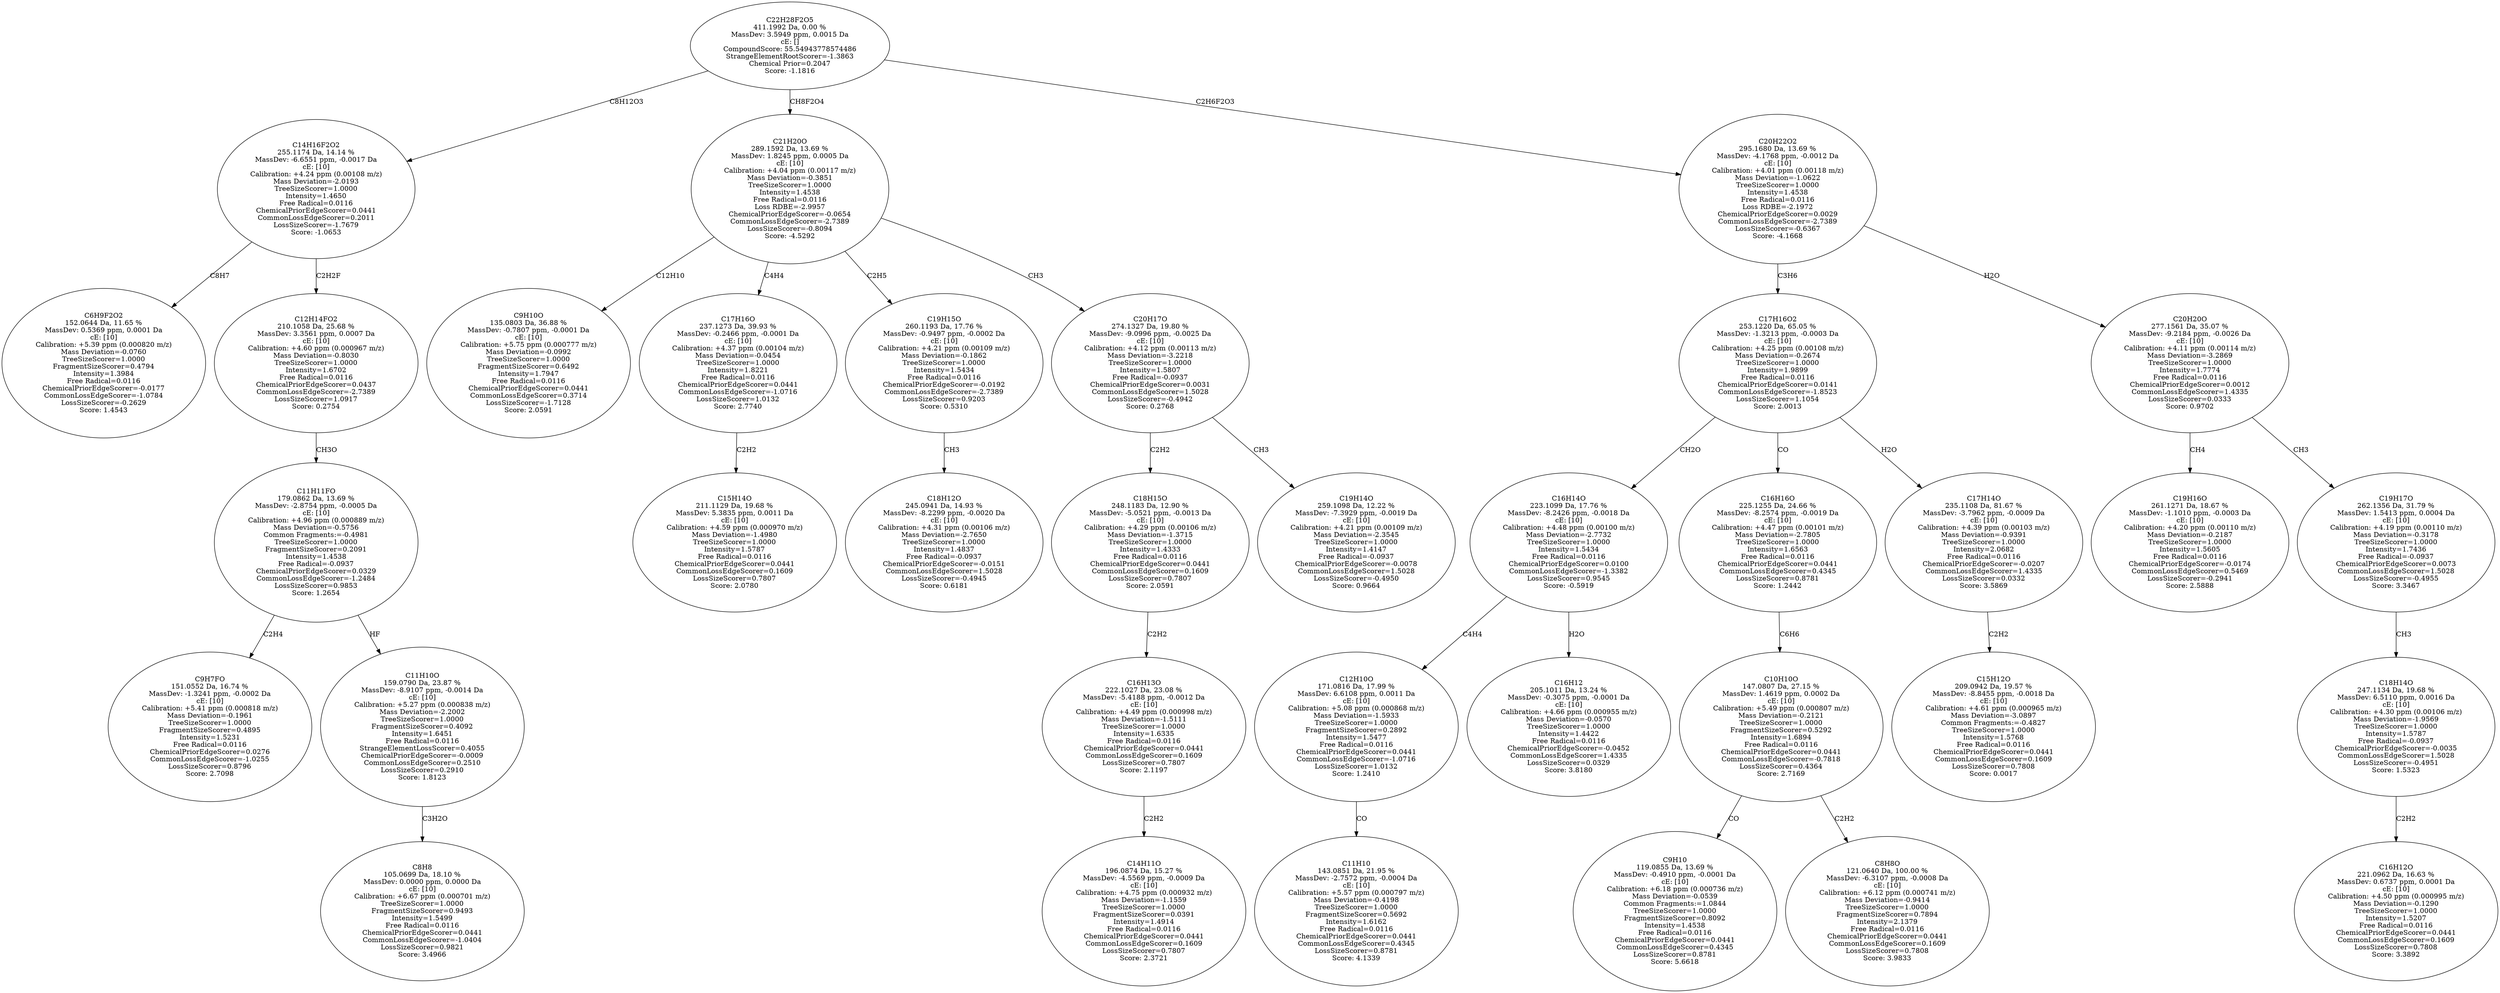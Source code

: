 strict digraph {
v1 [label="C6H9F2O2\n152.0644 Da, 11.65 %\nMassDev: 0.5369 ppm, 0.0001 Da\ncE: [10]\nCalibration: +5.39 ppm (0.000820 m/z)\nMass Deviation=-0.0760\nTreeSizeScorer=1.0000\nFragmentSizeScorer=0.4794\nIntensity=1.3984\nFree Radical=0.0116\nChemicalPriorEdgeScorer=-0.0177\nCommonLossEdgeScorer=-1.0784\nLossSizeScorer=-0.2629\nScore: 1.4543"];
v2 [label="C9H7FO\n151.0552 Da, 16.74 %\nMassDev: -1.3241 ppm, -0.0002 Da\ncE: [10]\nCalibration: +5.41 ppm (0.000818 m/z)\nMass Deviation=-0.1961\nTreeSizeScorer=1.0000\nFragmentSizeScorer=0.4895\nIntensity=1.5231\nFree Radical=0.0116\nChemicalPriorEdgeScorer=0.0276\nCommonLossEdgeScorer=-1.0255\nLossSizeScorer=0.8796\nScore: 2.7098"];
v3 [label="C8H8\n105.0699 Da, 18.10 %\nMassDev: 0.0000 ppm, 0.0000 Da\ncE: [10]\nCalibration: +6.67 ppm (0.000701 m/z)\nTreeSizeScorer=1.0000\nFragmentSizeScorer=0.9493\nIntensity=1.5499\nFree Radical=0.0116\nChemicalPriorEdgeScorer=0.0441\nCommonLossEdgeScorer=-1.0404\nLossSizeScorer=0.9821\nScore: 3.4966"];
v4 [label="C11H10O\n159.0790 Da, 23.87 %\nMassDev: -8.9107 ppm, -0.0014 Da\ncE: [10]\nCalibration: +5.27 ppm (0.000838 m/z)\nMass Deviation=-2.2002\nTreeSizeScorer=1.0000\nFragmentSizeScorer=0.4092\nIntensity=1.6451\nFree Radical=0.0116\nStrangeElementLossScorer=0.4055\nChemicalPriorEdgeScorer=-0.0009\nCommonLossEdgeScorer=0.2510\nLossSizeScorer=0.2910\nScore: 1.8123"];
v5 [label="C11H11FO\n179.0862 Da, 13.69 %\nMassDev: -2.8754 ppm, -0.0005 Da\ncE: [10]\nCalibration: +4.96 ppm (0.000889 m/z)\nMass Deviation=-0.5756\nCommon Fragments:=-0.4981\nTreeSizeScorer=1.0000\nFragmentSizeScorer=0.2091\nIntensity=1.4538\nFree Radical=-0.0937\nChemicalPriorEdgeScorer=0.0329\nCommonLossEdgeScorer=-1.2484\nLossSizeScorer=0.9853\nScore: 1.2654"];
v6 [label="C12H14FO2\n210.1058 Da, 25.68 %\nMassDev: 3.3561 ppm, 0.0007 Da\ncE: [10]\nCalibration: +4.60 ppm (0.000967 m/z)\nMass Deviation=-0.8030\nTreeSizeScorer=1.0000\nIntensity=1.6702\nFree Radical=0.0116\nChemicalPriorEdgeScorer=0.0437\nCommonLossEdgeScorer=-2.7389\nLossSizeScorer=1.0917\nScore: 0.2754"];
v7 [label="C14H16F2O2\n255.1174 Da, 14.14 %\nMassDev: -6.6551 ppm, -0.0017 Da\ncE: [10]\nCalibration: +4.24 ppm (0.00108 m/z)\nMass Deviation=-2.0193\nTreeSizeScorer=1.0000\nIntensity=1.4650\nFree Radical=0.0116\nChemicalPriorEdgeScorer=0.0441\nCommonLossEdgeScorer=0.2011\nLossSizeScorer=-1.7679\nScore: -1.0653"];
v8 [label="C9H10O\n135.0803 Da, 36.88 %\nMassDev: -0.7807 ppm, -0.0001 Da\ncE: [10]\nCalibration: +5.75 ppm (0.000777 m/z)\nMass Deviation=-0.0992\nTreeSizeScorer=1.0000\nFragmentSizeScorer=0.6492\nIntensity=1.7947\nFree Radical=0.0116\nChemicalPriorEdgeScorer=0.0441\nCommonLossEdgeScorer=0.3714\nLossSizeScorer=-1.7128\nScore: 2.0591"];
v9 [label="C15H14O\n211.1129 Da, 19.68 %\nMassDev: 5.3835 ppm, 0.0011 Da\ncE: [10]\nCalibration: +4.59 ppm (0.000970 m/z)\nMass Deviation=-1.4980\nTreeSizeScorer=1.0000\nIntensity=1.5787\nFree Radical=0.0116\nChemicalPriorEdgeScorer=0.0441\nCommonLossEdgeScorer=0.1609\nLossSizeScorer=0.7807\nScore: 2.0780"];
v10 [label="C17H16O\n237.1273 Da, 39.93 %\nMassDev: -0.2466 ppm, -0.0001 Da\ncE: [10]\nCalibration: +4.37 ppm (0.00104 m/z)\nMass Deviation=-0.0454\nTreeSizeScorer=1.0000\nIntensity=1.8221\nFree Radical=0.0116\nChemicalPriorEdgeScorer=0.0441\nCommonLossEdgeScorer=-1.0716\nLossSizeScorer=1.0132\nScore: 2.7740"];
v11 [label="C18H12O\n245.0941 Da, 14.93 %\nMassDev: -8.2299 ppm, -0.0020 Da\ncE: [10]\nCalibration: +4.31 ppm (0.00106 m/z)\nMass Deviation=-2.7650\nTreeSizeScorer=1.0000\nIntensity=1.4837\nFree Radical=-0.0937\nChemicalPriorEdgeScorer=-0.0151\nCommonLossEdgeScorer=1.5028\nLossSizeScorer=-0.4945\nScore: 0.6181"];
v12 [label="C19H15O\n260.1193 Da, 17.76 %\nMassDev: -0.9497 ppm, -0.0002 Da\ncE: [10]\nCalibration: +4.21 ppm (0.00109 m/z)\nMass Deviation=-0.1862\nTreeSizeScorer=1.0000\nIntensity=1.5434\nFree Radical=0.0116\nChemicalPriorEdgeScorer=-0.0192\nCommonLossEdgeScorer=-2.7389\nLossSizeScorer=0.9203\nScore: 0.5310"];
v13 [label="C14H11O\n196.0874 Da, 15.27 %\nMassDev: -4.5569 ppm, -0.0009 Da\ncE: [10]\nCalibration: +4.75 ppm (0.000932 m/z)\nMass Deviation=-1.1559\nTreeSizeScorer=1.0000\nFragmentSizeScorer=0.0391\nIntensity=1.4914\nFree Radical=0.0116\nChemicalPriorEdgeScorer=0.0441\nCommonLossEdgeScorer=0.1609\nLossSizeScorer=0.7807\nScore: 2.3721"];
v14 [label="C16H13O\n222.1027 Da, 23.08 %\nMassDev: -5.4188 ppm, -0.0012 Da\ncE: [10]\nCalibration: +4.49 ppm (0.000998 m/z)\nMass Deviation=-1.5111\nTreeSizeScorer=1.0000\nIntensity=1.6335\nFree Radical=0.0116\nChemicalPriorEdgeScorer=0.0441\nCommonLossEdgeScorer=0.1609\nLossSizeScorer=0.7807\nScore: 2.1197"];
v15 [label="C18H15O\n248.1183 Da, 12.90 %\nMassDev: -5.0521 ppm, -0.0013 Da\ncE: [10]\nCalibration: +4.29 ppm (0.00106 m/z)\nMass Deviation=-1.3715\nTreeSizeScorer=1.0000\nIntensity=1.4333\nFree Radical=0.0116\nChemicalPriorEdgeScorer=0.0441\nCommonLossEdgeScorer=0.1609\nLossSizeScorer=0.7807\nScore: 2.0591"];
v16 [label="C19H14O\n259.1098 Da, 12.22 %\nMassDev: -7.3929 ppm, -0.0019 Da\ncE: [10]\nCalibration: +4.21 ppm (0.00109 m/z)\nMass Deviation=-2.3545\nTreeSizeScorer=1.0000\nIntensity=1.4147\nFree Radical=-0.0937\nChemicalPriorEdgeScorer=-0.0078\nCommonLossEdgeScorer=1.5028\nLossSizeScorer=-0.4950\nScore: 0.9664"];
v17 [label="C20H17O\n274.1327 Da, 19.80 %\nMassDev: -9.0996 ppm, -0.0025 Da\ncE: [10]\nCalibration: +4.12 ppm (0.00113 m/z)\nMass Deviation=-3.2218\nTreeSizeScorer=1.0000\nIntensity=1.5807\nFree Radical=-0.0937\nChemicalPriorEdgeScorer=0.0031\nCommonLossEdgeScorer=1.5028\nLossSizeScorer=-0.4942\nScore: 0.2768"];
v18 [label="C21H20O\n289.1592 Da, 13.69 %\nMassDev: 1.8245 ppm, 0.0005 Da\ncE: [10]\nCalibration: +4.04 ppm (0.00117 m/z)\nMass Deviation=-0.3851\nTreeSizeScorer=1.0000\nIntensity=1.4538\nFree Radical=0.0116\nLoss RDBE=-2.9957\nChemicalPriorEdgeScorer=-0.0654\nCommonLossEdgeScorer=-2.7389\nLossSizeScorer=-0.8094\nScore: -4.5292"];
v19 [label="C11H10\n143.0851 Da, 21.95 %\nMassDev: -2.7572 ppm, -0.0004 Da\ncE: [10]\nCalibration: +5.57 ppm (0.000797 m/z)\nMass Deviation=-0.4198\nTreeSizeScorer=1.0000\nFragmentSizeScorer=0.5692\nIntensity=1.6162\nFree Radical=0.0116\nChemicalPriorEdgeScorer=0.0441\nCommonLossEdgeScorer=0.4345\nLossSizeScorer=0.8781\nScore: 4.1339"];
v20 [label="C12H10O\n171.0816 Da, 17.99 %\nMassDev: 6.6108 ppm, 0.0011 Da\ncE: [10]\nCalibration: +5.08 ppm (0.000868 m/z)\nMass Deviation=-1.5933\nTreeSizeScorer=1.0000\nFragmentSizeScorer=0.2892\nIntensity=1.5477\nFree Radical=0.0116\nChemicalPriorEdgeScorer=0.0441\nCommonLossEdgeScorer=-1.0716\nLossSizeScorer=1.0132\nScore: 1.2410"];
v21 [label="C16H12\n205.1011 Da, 13.24 %\nMassDev: -0.3075 ppm, -0.0001 Da\ncE: [10]\nCalibration: +4.66 ppm (0.000955 m/z)\nMass Deviation=-0.0570\nTreeSizeScorer=1.0000\nIntensity=1.4422\nFree Radical=0.0116\nChemicalPriorEdgeScorer=-0.0452\nCommonLossEdgeScorer=1.4335\nLossSizeScorer=0.0329\nScore: 3.8180"];
v22 [label="C16H14O\n223.1099 Da, 17.76 %\nMassDev: -8.2426 ppm, -0.0018 Da\ncE: [10]\nCalibration: +4.48 ppm (0.00100 m/z)\nMass Deviation=-2.7732\nTreeSizeScorer=1.0000\nIntensity=1.5434\nFree Radical=0.0116\nChemicalPriorEdgeScorer=0.0100\nCommonLossEdgeScorer=-1.3382\nLossSizeScorer=0.9545\nScore: -0.5919"];
v23 [label="C9H10\n119.0855 Da, 13.69 %\nMassDev: -0.4910 ppm, -0.0001 Da\ncE: [10]\nCalibration: +6.18 ppm (0.000736 m/z)\nMass Deviation=-0.0539\nCommon Fragments:=1.0844\nTreeSizeScorer=1.0000\nFragmentSizeScorer=0.8092\nIntensity=1.4538\nFree Radical=0.0116\nChemicalPriorEdgeScorer=0.0441\nCommonLossEdgeScorer=0.4345\nLossSizeScorer=0.8781\nScore: 5.6618"];
v24 [label="C8H8O\n121.0640 Da, 100.00 %\nMassDev: -6.3107 ppm, -0.0008 Da\ncE: [10]\nCalibration: +6.12 ppm (0.000741 m/z)\nMass Deviation=-0.9414\nTreeSizeScorer=1.0000\nFragmentSizeScorer=0.7894\nIntensity=2.1379\nFree Radical=0.0116\nChemicalPriorEdgeScorer=0.0441\nCommonLossEdgeScorer=0.1609\nLossSizeScorer=0.7808\nScore: 3.9833"];
v25 [label="C10H10O\n147.0807 Da, 27.15 %\nMassDev: 1.4619 ppm, 0.0002 Da\ncE: [10]\nCalibration: +5.49 ppm (0.000807 m/z)\nMass Deviation=-0.2121\nTreeSizeScorer=1.0000\nFragmentSizeScorer=0.5292\nIntensity=1.6894\nFree Radical=0.0116\nChemicalPriorEdgeScorer=0.0441\nCommonLossEdgeScorer=-0.7818\nLossSizeScorer=0.4364\nScore: 2.7169"];
v26 [label="C16H16O\n225.1255 Da, 24.66 %\nMassDev: -8.2574 ppm, -0.0019 Da\ncE: [10]\nCalibration: +4.47 ppm (0.00101 m/z)\nMass Deviation=-2.7805\nTreeSizeScorer=1.0000\nIntensity=1.6563\nFree Radical=0.0116\nChemicalPriorEdgeScorer=0.0441\nCommonLossEdgeScorer=0.4345\nLossSizeScorer=0.8781\nScore: 1.2442"];
v27 [label="C15H12O\n209.0942 Da, 19.57 %\nMassDev: -8.8455 ppm, -0.0018 Da\ncE: [10]\nCalibration: +4.61 ppm (0.000965 m/z)\nMass Deviation=-3.0897\nCommon Fragments:=-0.4827\nTreeSizeScorer=1.0000\nIntensity=1.5768\nFree Radical=0.0116\nChemicalPriorEdgeScorer=0.0441\nCommonLossEdgeScorer=0.1609\nLossSizeScorer=0.7808\nScore: 0.0017"];
v28 [label="C17H14O\n235.1108 Da, 81.67 %\nMassDev: -3.7962 ppm, -0.0009 Da\ncE: [10]\nCalibration: +4.39 ppm (0.00103 m/z)\nMass Deviation=-0.9391\nTreeSizeScorer=1.0000\nIntensity=2.0682\nFree Radical=0.0116\nChemicalPriorEdgeScorer=-0.0207\nCommonLossEdgeScorer=1.4335\nLossSizeScorer=0.0332\nScore: 3.5869"];
v29 [label="C17H16O2\n253.1220 Da, 65.05 %\nMassDev: -1.3213 ppm, -0.0003 Da\ncE: [10]\nCalibration: +4.25 ppm (0.00108 m/z)\nMass Deviation=-0.2674\nTreeSizeScorer=1.0000\nIntensity=1.9899\nFree Radical=0.0116\nChemicalPriorEdgeScorer=0.0141\nCommonLossEdgeScorer=-1.8523\nLossSizeScorer=1.1054\nScore: 2.0013"];
v30 [label="C19H16O\n261.1271 Da, 18.67 %\nMassDev: -1.1010 ppm, -0.0003 Da\ncE: [10]\nCalibration: +4.20 ppm (0.00110 m/z)\nMass Deviation=-0.2187\nTreeSizeScorer=1.0000\nIntensity=1.5605\nFree Radical=0.0116\nChemicalPriorEdgeScorer=-0.0174\nCommonLossEdgeScorer=0.5469\nLossSizeScorer=-0.2941\nScore: 2.5888"];
v31 [label="C16H12O\n221.0962 Da, 16.63 %\nMassDev: 0.6737 ppm, 0.0001 Da\ncE: [10]\nCalibration: +4.50 ppm (0.000995 m/z)\nMass Deviation=-0.1290\nTreeSizeScorer=1.0000\nIntensity=1.5207\nFree Radical=0.0116\nChemicalPriorEdgeScorer=0.0441\nCommonLossEdgeScorer=0.1609\nLossSizeScorer=0.7808\nScore: 3.3892"];
v32 [label="C18H14O\n247.1134 Da, 19.68 %\nMassDev: 6.5110 ppm, 0.0016 Da\ncE: [10]\nCalibration: +4.30 ppm (0.00106 m/z)\nMass Deviation=-1.9569\nTreeSizeScorer=1.0000\nIntensity=1.5787\nFree Radical=-0.0937\nChemicalPriorEdgeScorer=-0.0035\nCommonLossEdgeScorer=1.5028\nLossSizeScorer=-0.4951\nScore: 1.5323"];
v33 [label="C19H17O\n262.1356 Da, 31.79 %\nMassDev: 1.5413 ppm, 0.0004 Da\ncE: [10]\nCalibration: +4.19 ppm (0.00110 m/z)\nMass Deviation=-0.3178\nTreeSizeScorer=1.0000\nIntensity=1.7436\nFree Radical=-0.0937\nChemicalPriorEdgeScorer=0.0073\nCommonLossEdgeScorer=1.5028\nLossSizeScorer=-0.4955\nScore: 3.3467"];
v34 [label="C20H20O\n277.1561 Da, 35.07 %\nMassDev: -9.2184 ppm, -0.0026 Da\ncE: [10]\nCalibration: +4.11 ppm (0.00114 m/z)\nMass Deviation=-3.2869\nTreeSizeScorer=1.0000\nIntensity=1.7774\nFree Radical=0.0116\nChemicalPriorEdgeScorer=0.0012\nCommonLossEdgeScorer=1.4335\nLossSizeScorer=0.0333\nScore: 0.9702"];
v35 [label="C20H22O2\n295.1680 Da, 13.69 %\nMassDev: -4.1768 ppm, -0.0012 Da\ncE: [10]\nCalibration: +4.01 ppm (0.00118 m/z)\nMass Deviation=-1.0622\nTreeSizeScorer=1.0000\nIntensity=1.4538\nFree Radical=0.0116\nLoss RDBE=-2.1972\nChemicalPriorEdgeScorer=0.0029\nCommonLossEdgeScorer=-2.7389\nLossSizeScorer=-0.6367\nScore: -4.1668"];
v36 [label="C22H28F2O5\n411.1992 Da, 0.00 %\nMassDev: 3.5949 ppm, 0.0015 Da\ncE: []\nCompoundScore: 55.54943778574486\nStrangeElementRootScorer=-1.3863\nChemical Prior=0.2047\nScore: -1.1816"];
v7 -> v1 [label="C8H7"];
v5 -> v2 [label="C2H4"];
v4 -> v3 [label="C3H2O"];
v5 -> v4 [label="HF"];
v6 -> v5 [label="CH3O"];
v7 -> v6 [label="C2H2F"];
v36 -> v7 [label="C8H12O3"];
v18 -> v8 [label="C12H10"];
v10 -> v9 [label="C2H2"];
v18 -> v10 [label="C4H4"];
v12 -> v11 [label="CH3"];
v18 -> v12 [label="C2H5"];
v14 -> v13 [label="C2H2"];
v15 -> v14 [label="C2H2"];
v17 -> v15 [label="C2H2"];
v17 -> v16 [label="CH3"];
v18 -> v17 [label="CH3"];
v36 -> v18 [label="CH8F2O4"];
v20 -> v19 [label="CO"];
v22 -> v20 [label="C4H4"];
v22 -> v21 [label="H2O"];
v29 -> v22 [label="CH2O"];
v25 -> v23 [label="CO"];
v25 -> v24 [label="C2H2"];
v26 -> v25 [label="C6H6"];
v29 -> v26 [label="CO"];
v28 -> v27 [label="C2H2"];
v29 -> v28 [label="H2O"];
v35 -> v29 [label="C3H6"];
v34 -> v30 [label="CH4"];
v32 -> v31 [label="C2H2"];
v33 -> v32 [label="CH3"];
v34 -> v33 [label="CH3"];
v35 -> v34 [label="H2O"];
v36 -> v35 [label="C2H6F2O3"];
}